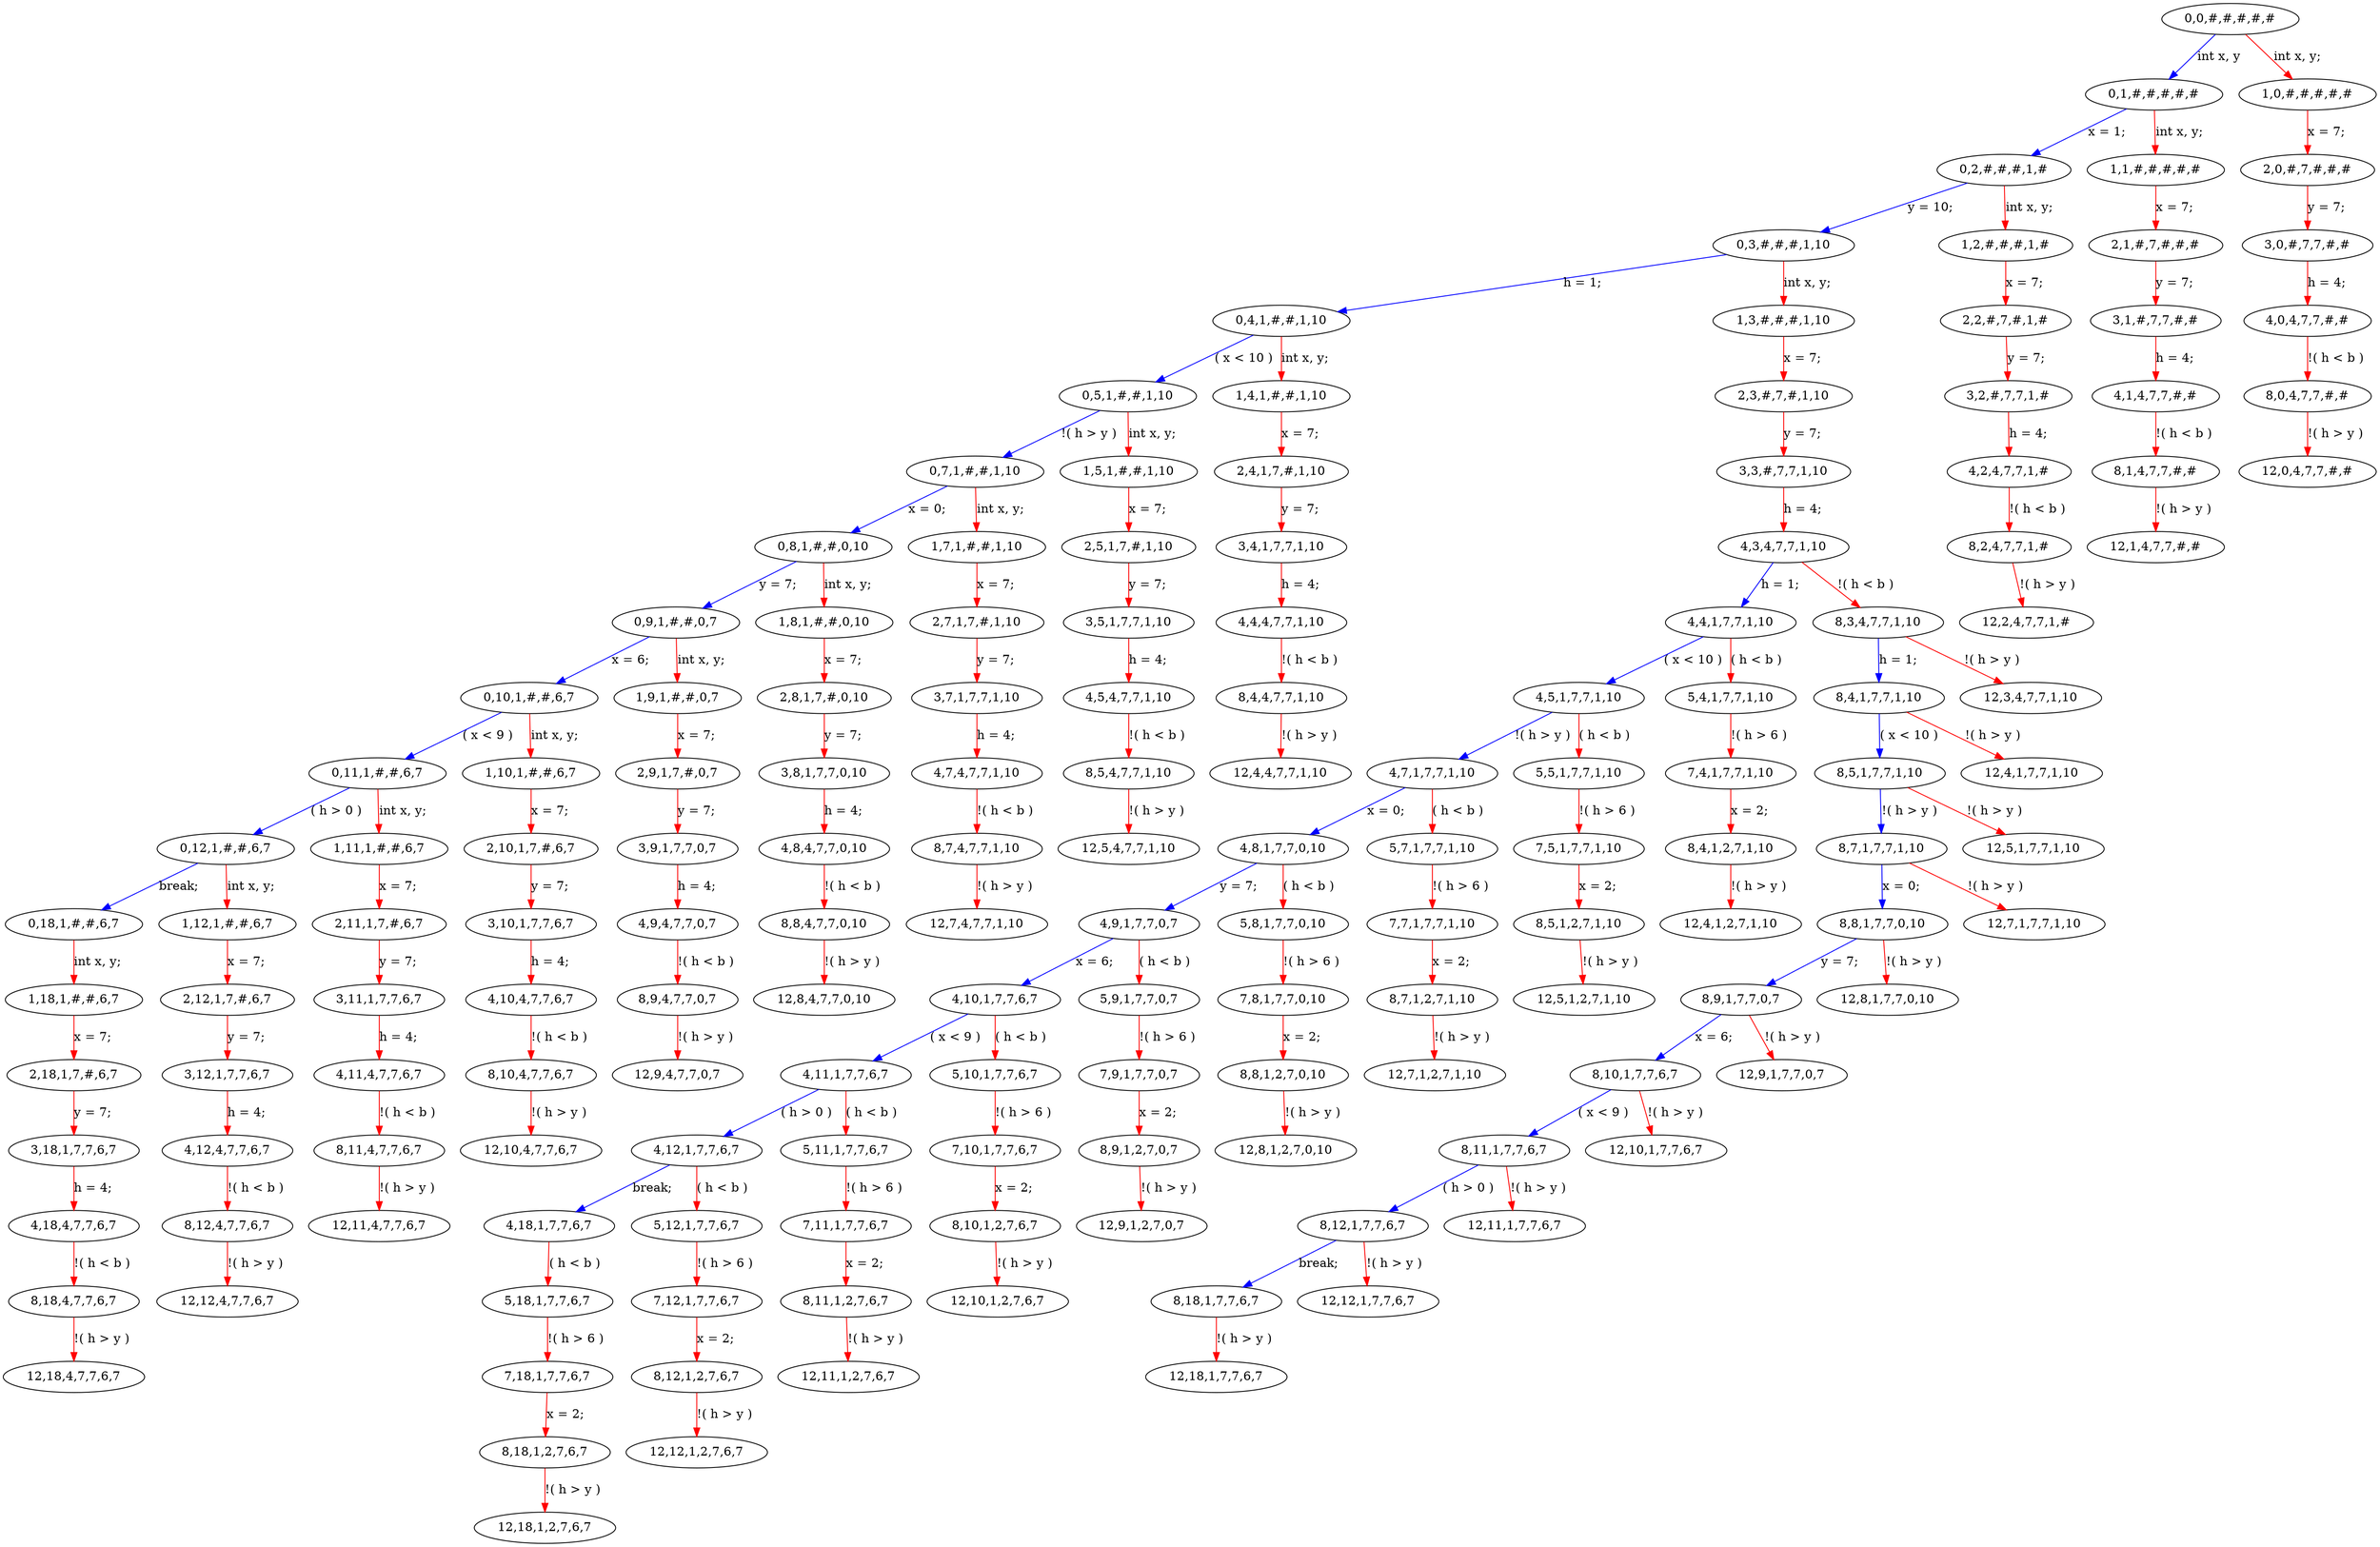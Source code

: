 digraph LTS {
0 [label="0,0,#,#,#,#,#"];
1 [label="0,1,#,#,#,#,#"];
2 [label="0,2,#,#,#,1,#"];
3 [label="0,3,#,#,#,1,10"];
4 [label="0,4,1,#,#,1,10"];
5 [label="0,5,1,#,#,1,10"];
6 [label="0,7,1,#,#,1,10"];
7 [label="0,8,1,#,#,0,10"];
8 [label="0,9,1,#,#,0,7"];
9 [label="0,10,1,#,#,6,7"];
10 [label="0,11,1,#,#,6,7"];
11 [label="0,12,1,#,#,6,7"];
12 [label="0,18,1,#,#,6,7"];
13 [label="1,18,1,#,#,6,7"];
14 [label="2,18,1,7,#,6,7"];
15 [label="3,18,1,7,7,6,7"];
16 [label="4,18,4,7,7,6,7"];
17 [label="8,18,4,7,7,6,7"];
18 [label="12,18,4,7,7,6,7"];
19 [label="1,12,1,#,#,6,7"];
20 [label="1,11,1,#,#,6,7"];
21 [label="1,10,1,#,#,6,7"];
22 [label="1,9,1,#,#,0,7"];
23 [label="1,8,1,#,#,0,10"];
24 [label="1,7,1,#,#,1,10"];
25 [label="1,5,1,#,#,1,10"];
26 [label="1,4,1,#,#,1,10"];
27 [label="1,3,#,#,#,1,10"];
28 [label="1,2,#,#,#,1,#"];
29 [label="1,1,#,#,#,#,#"];
30 [label="1,0,#,#,#,#,#"];
31 [label="2,12,1,7,#,6,7"];
32 [label="2,11,1,7,#,6,7"];
33 [label="2,10,1,7,#,6,7"];
34 [label="2,9,1,7,#,0,7"];
35 [label="2,8,1,7,#,0,10"];
36 [label="2,7,1,7,#,1,10"];
37 [label="2,5,1,7,#,1,10"];
38 [label="2,4,1,7,#,1,10"];
39 [label="2,3,#,7,#,1,10"];
40 [label="2,2,#,7,#,1,#"];
41 [label="2,1,#,7,#,#,#"];
42 [label="2,0,#,7,#,#,#"];
43 [label="3,12,1,7,7,6,7"];
44 [label="3,11,1,7,7,6,7"];
45 [label="3,10,1,7,7,6,7"];
46 [label="3,9,1,7,7,0,7"];
47 [label="3,8,1,7,7,0,10"];
48 [label="3,7,1,7,7,1,10"];
49 [label="3,5,1,7,7,1,10"];
50 [label="3,4,1,7,7,1,10"];
51 [label="3,3,#,7,7,1,10"];
52 [label="3,2,#,7,7,1,#"];
53 [label="3,1,#,7,7,#,#"];
54 [label="3,0,#,7,7,#,#"];
55 [label="4,12,4,7,7,6,7"];
56 [label="4,11,4,7,7,6,7"];
57 [label="4,10,4,7,7,6,7"];
58 [label="4,9,4,7,7,0,7"];
59 [label="4,8,4,7,7,0,10"];
60 [label="4,7,4,7,7,1,10"];
61 [label="4,5,4,7,7,1,10"];
62 [label="4,4,4,7,7,1,10"];
63 [label="4,3,4,7,7,1,10"];
64 [label="4,4,1,7,7,1,10"];
65 [label="4,5,1,7,7,1,10"];
66 [label="4,7,1,7,7,1,10"];
67 [label="4,8,1,7,7,0,10"];
68 [label="4,9,1,7,7,0,7"];
69 [label="4,10,1,7,7,6,7"];
70 [label="4,11,1,7,7,6,7"];
71 [label="4,12,1,7,7,6,7"];
72 [label="4,18,1,7,7,6,7"];
73 [label="5,18,1,7,7,6,7"];
74 [label="7,18,1,7,7,6,7"];
75 [label="8,18,1,2,7,6,7"];
76 [label="12,18,1,2,7,6,7"];
77 [label="4,2,4,7,7,1,#"];
78 [label="4,1,4,7,7,#,#"];
79 [label="4,0,4,7,7,#,#"];
80 [label="8,12,4,7,7,6,7"];
81 [label="5,12,1,7,7,6,7"];
82 [label="8,11,4,7,7,6,7"];
83 [label="5,11,1,7,7,6,7"];
84 [label="8,10,4,7,7,6,7"];
85 [label="5,10,1,7,7,6,7"];
86 [label="8,9,4,7,7,0,7"];
87 [label="5,9,1,7,7,0,7"];
88 [label="8,8,4,7,7,0,10"];
89 [label="5,8,1,7,7,0,10"];
90 [label="8,7,4,7,7,1,10"];
91 [label="5,7,1,7,7,1,10"];
92 [label="8,5,4,7,7,1,10"];
93 [label="5,5,1,7,7,1,10"];
94 [label="8,4,4,7,7,1,10"];
95 [label="5,4,1,7,7,1,10"];
96 [label="8,3,4,7,7,1,10"];
97 [label="8,4,1,7,7,1,10"];
98 [label="8,5,1,7,7,1,10"];
99 [label="8,7,1,7,7,1,10"];
100 [label="8,8,1,7,7,0,10"];
101 [label="8,9,1,7,7,0,7"];
102 [label="8,10,1,7,7,6,7"];
103 [label="8,11,1,7,7,6,7"];
104 [label="8,12,1,7,7,6,7"];
105 [label="8,18,1,7,7,6,7"];
106 [label="12,18,1,7,7,6,7"];
107 [label="8,2,4,7,7,1,#"];
108 [label="8,1,4,7,7,#,#"];
109 [label="8,0,4,7,7,#,#"];
110 [label="7,12,1,7,7,6,7"];
111 [label="7,11,1,7,7,6,7"];
112 [label="7,10,1,7,7,6,7"];
113 [label="7,9,1,7,7,0,7"];
114 [label="7,8,1,7,7,0,10"];
115 [label="7,7,1,7,7,1,10"];
116 [label="7,5,1,7,7,1,10"];
117 [label="7,4,1,7,7,1,10"];
118 [label="8,12,1,2,7,6,7"];
119 [label="8,11,1,2,7,6,7"];
120 [label="8,10,1,2,7,6,7"];
121 [label="8,9,1,2,7,0,7"];
122 [label="8,8,1,2,7,0,10"];
123 [label="8,7,1,2,7,1,10"];
124 [label="8,5,1,2,7,1,10"];
125 [label="8,4,1,2,7,1,10"];
126 [label="12,12,4,7,7,6,7"];
127 [label="12,12,1,2,7,6,7"];
128 [label="12,12,1,7,7,6,7"];
129 [label="12,11,4,7,7,6,7"];
130 [label="12,11,1,2,7,6,7"];
131 [label="12,11,1,7,7,6,7"];
132 [label="12,10,4,7,7,6,7"];
133 [label="12,10,1,2,7,6,7"];
134 [label="12,10,1,7,7,6,7"];
135 [label="12,9,4,7,7,0,7"];
136 [label="12,9,1,2,7,0,7"];
137 [label="12,9,1,7,7,0,7"];
138 [label="12,8,4,7,7,0,10"];
139 [label="12,8,1,2,7,0,10"];
140 [label="12,8,1,7,7,0,10"];
141 [label="12,7,4,7,7,1,10"];
142 [label="12,7,1,2,7,1,10"];
143 [label="12,7,1,7,7,1,10"];
144 [label="12,5,4,7,7,1,10"];
145 [label="12,5,1,2,7,1,10"];
146 [label="12,5,1,7,7,1,10"];
147 [label="12,4,4,7,7,1,10"];
148 [label="12,4,1,2,7,1,10"];
149 [label="12,4,1,7,7,1,10"];
150 [label="12,3,4,7,7,1,10"];
151 [label="12,2,4,7,7,1,#"];
152 [label="12,1,4,7,7,#,#"];
153 [label="12,0,4,7,7,#,#"];

0 -> 1 [label="int x, y" color="blue"];
1 -> 2 [label="x = 1;" color="blue"];
2 -> 3 [label="y = 10;" color="blue"];
3 -> 4 [label="h = 1;" color="blue"];
4 -> 5 [label="( x < 10 )" color="blue"];
5 -> 6 [label="!( h > y )" color="blue"];
6 -> 7 [label="x = 0;" color="blue"];
7 -> 8 [label="y = 7;" color="blue"];
8 -> 9 [label="x = 6;" color="blue"];
9 -> 10 [label="( x < 9 )" color="blue"];
10 -> 11 [label="( h > 0 )" color="blue"];
11 -> 12 [label="break;" color="blue"];
12 -> 13 [label="int x, y;" color="red"];
13 -> 14 [label="x = 7;" color="red"];
14 -> 15 [label="y = 7;" color="red"];
15 -> 16 [label="h = 4;" color="red"];
16 -> 17 [label="!( h < b )" color="red"];
17 -> 18 [label="!( h > y )" color="red"];
11 -> 19 [label="int x, y;" color="red"];
10 -> 20 [label="int x, y;" color="red"];
9 -> 21 [label="int x, y;" color="red"];
8 -> 22 [label="int x, y;" color="red"];
7 -> 23 [label="int x, y;" color="red"];
6 -> 24 [label="int x, y;" color="red"];
5 -> 25 [label="int x, y;" color="red"];
4 -> 26 [label="int x, y;" color="red"];
3 -> 27 [label="int x, y;" color="red"];
2 -> 28 [label="int x, y;" color="red"];
1 -> 29 [label="int x, y;" color="red"];
0 -> 30 [label="int x, y;" color="red"];
19 -> 31 [label="x = 7;" color="red"];
20 -> 32 [label="x = 7;" color="red"];
21 -> 33 [label="x = 7;" color="red"];
22 -> 34 [label="x = 7;" color="red"];
23 -> 35 [label="x = 7;" color="red"];
24 -> 36 [label="x = 7;" color="red"];
25 -> 37 [label="x = 7;" color="red"];
26 -> 38 [label="x = 7;" color="red"];
27 -> 39 [label="x = 7;" color="red"];
28 -> 40 [label="x = 7;" color="red"];
29 -> 41 [label="x = 7;" color="red"];
30 -> 42 [label="x = 7;" color="red"];
31 -> 43 [label="y = 7;" color="red"];
32 -> 44 [label="y = 7;" color="red"];
33 -> 45 [label="y = 7;" color="red"];
34 -> 46 [label="y = 7;" color="red"];
35 -> 47 [label="y = 7;" color="red"];
36 -> 48 [label="y = 7;" color="red"];
37 -> 49 [label="y = 7;" color="red"];
38 -> 50 [label="y = 7;" color="red"];
39 -> 51 [label="y = 7;" color="red"];
40 -> 52 [label="y = 7;" color="red"];
41 -> 53 [label="y = 7;" color="red"];
42 -> 54 [label="y = 7;" color="red"];
43 -> 55 [label="h = 4;" color="red"];
44 -> 56 [label="h = 4;" color="red"];
45 -> 57 [label="h = 4;" color="red"];
46 -> 58 [label="h = 4;" color="red"];
47 -> 59 [label="h = 4;" color="red"];
48 -> 60 [label="h = 4;" color="red"];
49 -> 61 [label="h = 4;" color="red"];
50 -> 62 [label="h = 4;" color="red"];
51 -> 63 [label="h = 4;" color="red"];
63 -> 64 [label="h = 1;" color="blue"];
64 -> 65 [label="( x < 10 )" color="blue"];
65 -> 66 [label="!( h > y )" color="blue"];
66 -> 67 [label="x = 0;" color="blue"];
67 -> 68 [label="y = 7;" color="blue"];
68 -> 69 [label="x = 6;" color="blue"];
69 -> 70 [label="( x < 9 )" color="blue"];
70 -> 71 [label="( h > 0 )" color="blue"];
71 -> 72 [label="break;" color="blue"];
72 -> 73 [label="( h < b )" color="red"];
73 -> 74 [label="!( h > 6 )" color="red"];
74 -> 75 [label="x = 2;" color="red"];
75 -> 76 [label="!( h > y )" color="red"];
52 -> 77 [label="h = 4;" color="red"];
53 -> 78 [label="h = 4;" color="red"];
54 -> 79 [label="h = 4;" color="red"];
55 -> 80 [label="!( h < b )" color="red"];
71 -> 81 [label="( h < b )" color="red"];
56 -> 82 [label="!( h < b )" color="red"];
70 -> 83 [label="( h < b )" color="red"];
57 -> 84 [label="!( h < b )" color="red"];
69 -> 85 [label="( h < b )" color="red"];
58 -> 86 [label="!( h < b )" color="red"];
68 -> 87 [label="( h < b )" color="red"];
59 -> 88 [label="!( h < b )" color="red"];
67 -> 89 [label="( h < b )" color="red"];
60 -> 90 [label="!( h < b )" color="red"];
66 -> 91 [label="( h < b )" color="red"];
61 -> 92 [label="!( h < b )" color="red"];
65 -> 93 [label="( h < b )" color="red"];
62 -> 94 [label="!( h < b )" color="red"];
64 -> 95 [label="( h < b )" color="red"];
63 -> 96 [label="!( h < b )" color="red"];
96 -> 97 [label="h = 1;" color="blue"];
97 -> 98 [label="( x < 10 )" color="blue"];
98 -> 99 [label="!( h > y )" color="blue"];
99 -> 100 [label="x = 0;" color="blue"];
100 -> 101 [label="y = 7;" color="blue"];
101 -> 102 [label="x = 6;" color="blue"];
102 -> 103 [label="( x < 9 )" color="blue"];
103 -> 104 [label="( h > 0 )" color="blue"];
104 -> 105 [label="break;" color="blue"];
105 -> 106 [label="!( h > y )" color="red"];
77 -> 107 [label="!( h < b )" color="red"];
78 -> 108 [label="!( h < b )" color="red"];
79 -> 109 [label="!( h < b )" color="red"];
81 -> 110 [label="!( h > 6 )" color="red"];
83 -> 111 [label="!( h > 6 )" color="red"];
85 -> 112 [label="!( h > 6 )" color="red"];
87 -> 113 [label="!( h > 6 )" color="red"];
89 -> 114 [label="!( h > 6 )" color="red"];
91 -> 115 [label="!( h > 6 )" color="red"];
93 -> 116 [label="!( h > 6 )" color="red"];
95 -> 117 [label="!( h > 6 )" color="red"];
110 -> 118 [label="x = 2;" color="red"];
111 -> 119 [label="x = 2;" color="red"];
112 -> 120 [label="x = 2;" color="red"];
113 -> 121 [label="x = 2;" color="red"];
114 -> 122 [label="x = 2;" color="red"];
115 -> 123 [label="x = 2;" color="red"];
116 -> 124 [label="x = 2;" color="red"];
117 -> 125 [label="x = 2;" color="red"];
80 -> 126 [label="!( h > y )" color="red"];
118 -> 127 [label="!( h > y )" color="red"];
104 -> 128 [label="!( h > y )" color="red"];
82 -> 129 [label="!( h > y )" color="red"];
119 -> 130 [label="!( h > y )" color="red"];
103 -> 131 [label="!( h > y )" color="red"];
84 -> 132 [label="!( h > y )" color="red"];
120 -> 133 [label="!( h > y )" color="red"];
102 -> 134 [label="!( h > y )" color="red"];
86 -> 135 [label="!( h > y )" color="red"];
121 -> 136 [label="!( h > y )" color="red"];
101 -> 137 [label="!( h > y )" color="red"];
88 -> 138 [label="!( h > y )" color="red"];
122 -> 139 [label="!( h > y )" color="red"];
100 -> 140 [label="!( h > y )" color="red"];
90 -> 141 [label="!( h > y )" color="red"];
123 -> 142 [label="!( h > y )" color="red"];
99 -> 143 [label="!( h > y )" color="red"];
92 -> 144 [label="!( h > y )" color="red"];
124 -> 145 [label="!( h > y )" color="red"];
98 -> 146 [label="!( h > y )" color="red"];
94 -> 147 [label="!( h > y )" color="red"];
125 -> 148 [label="!( h > y )" color="red"];
97 -> 149 [label="!( h > y )" color="red"];
96 -> 150 [label="!( h > y )" color="red"];
107 -> 151 [label="!( h > y )" color="red"];
108 -> 152 [label="!( h > y )" color="red"];
109 -> 153 [label="!( h > y )" color="red"];
}

